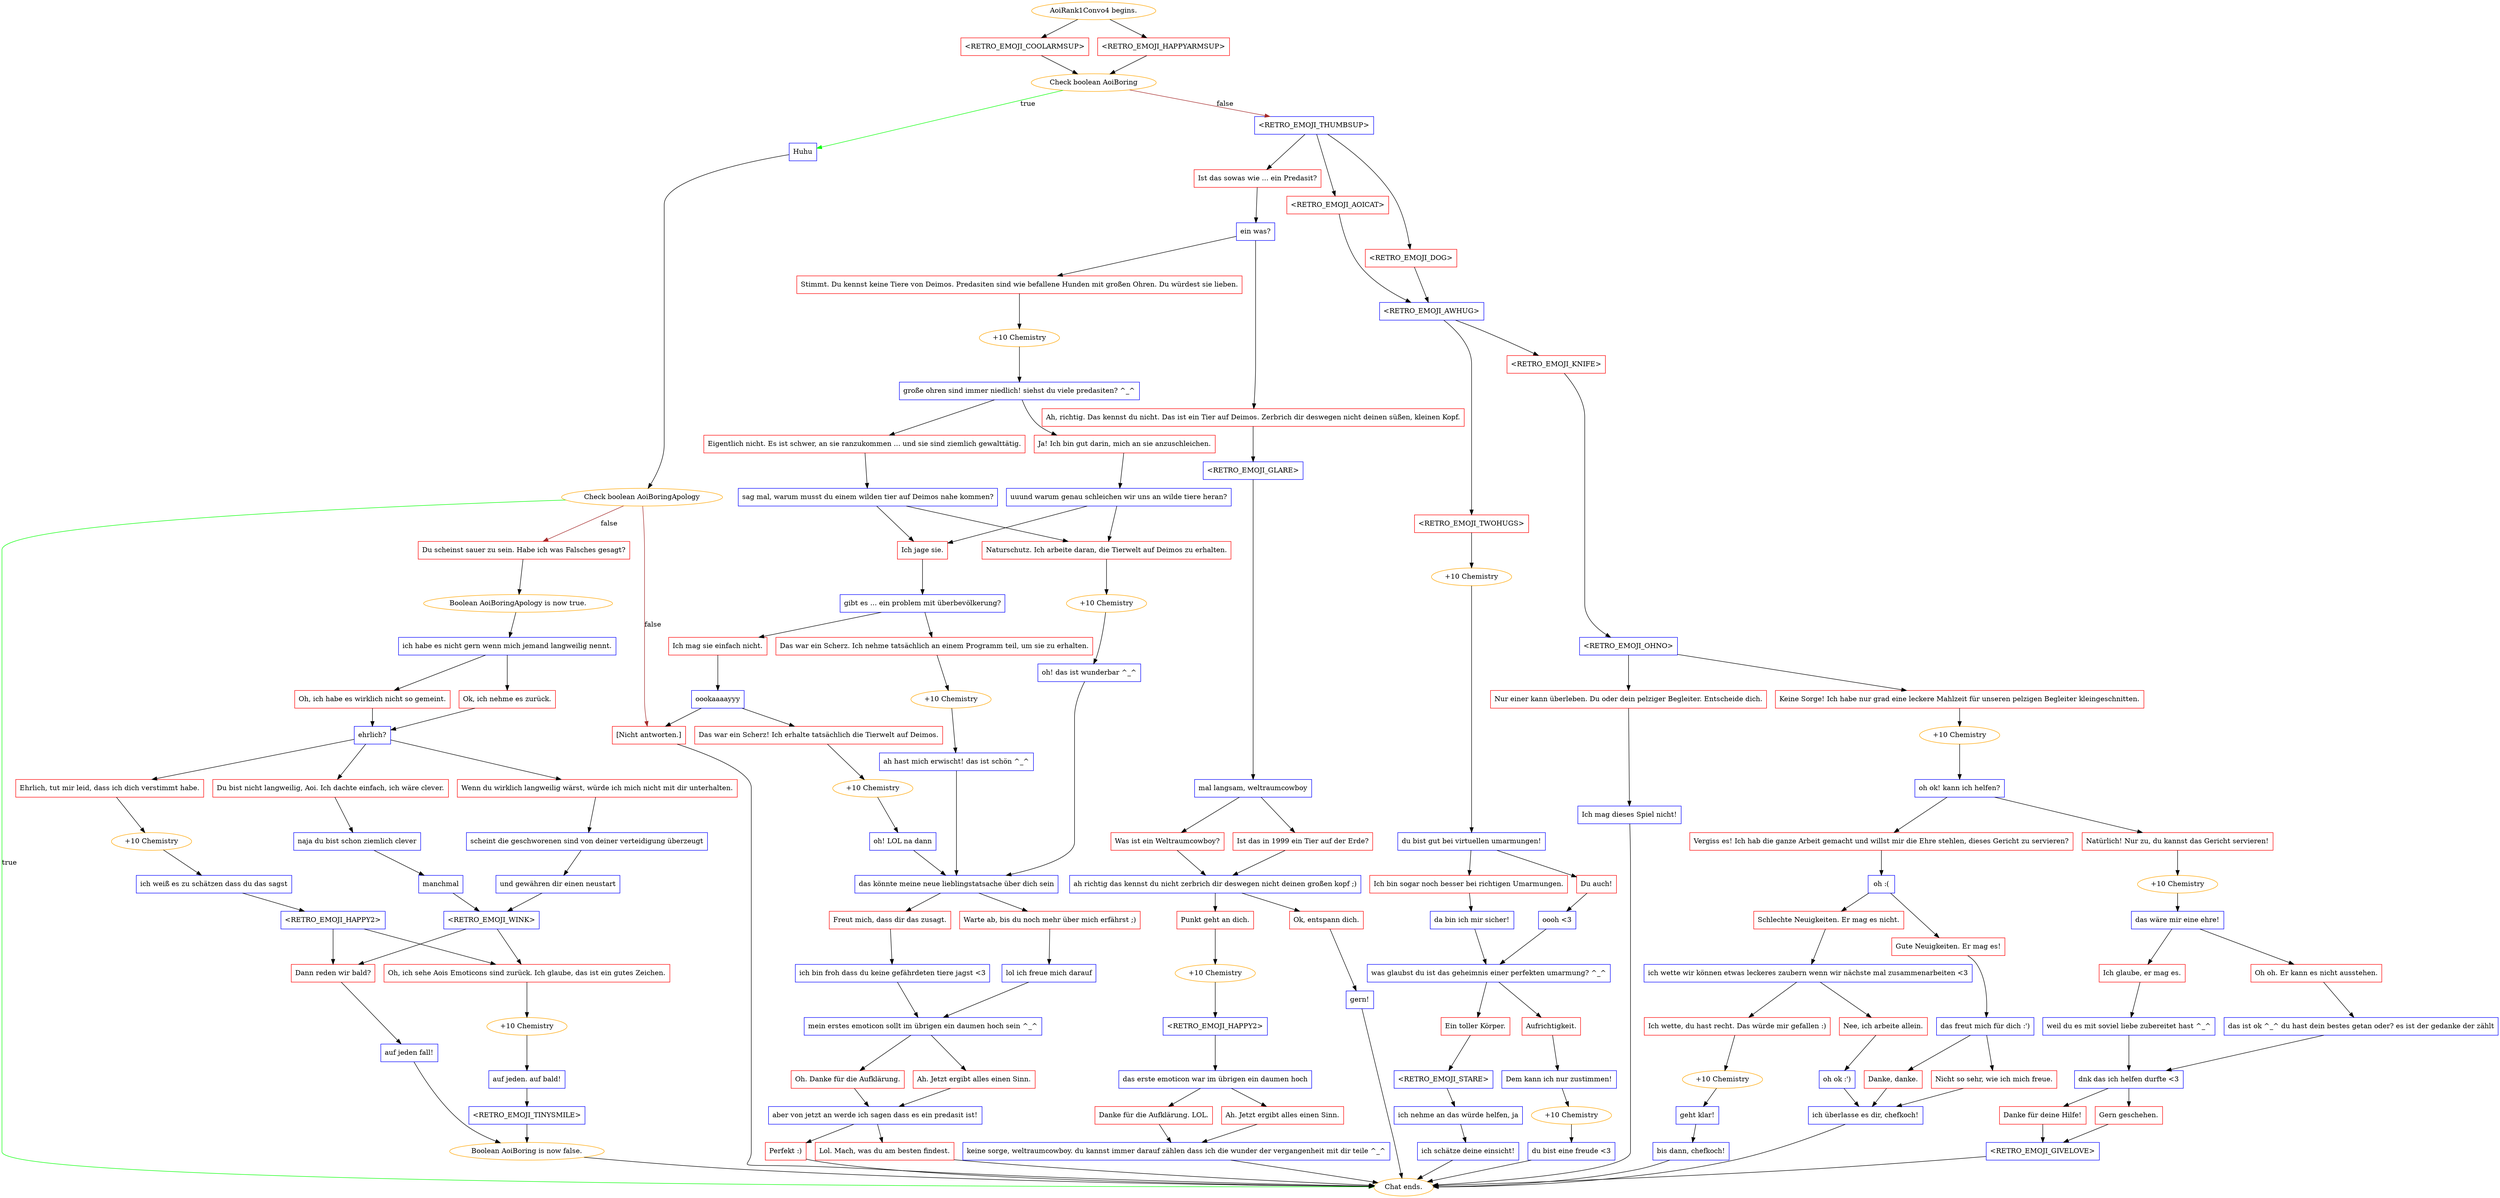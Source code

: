 digraph {
	"AoiRank1Convo4 begins." [color=orange];
		"AoiRank1Convo4 begins." -> j1116239077;
		"AoiRank1Convo4 begins." -> j1334370019;
	j1116239077 [label="<RETRO_EMOJI_COOLARMSUP>",shape=box,color=red];
		j1116239077 -> j3502165041;
	j1334370019 [label="<RETRO_EMOJI_HAPPYARMSUP>",shape=box,color=red];
		j1334370019 -> j3502165041;
	j3502165041 [label="Check boolean AoiBoring",color=orange];
		j3502165041 -> j1528616149 [label=true,color=green];
		j3502165041 -> j3765989599 [label=false,color=brown];
	j1528616149 [label="Huhu",shape=box,color=blue];
		j1528616149 -> j4267925097;
	j3765989599 [label="<RETRO_EMOJI_THUMBSUP>",shape=box,color=blue];
		j3765989599 -> j3210312731;
		j3765989599 -> j3577242513;
		j3765989599 -> j2643560838;
	j4267925097 [label="Check boolean AoiBoringApology",color=orange];
		j4267925097 -> "Chat ends." [label=true,color=green];
		j4267925097 -> j3127423088 [label=false,color=brown];
		j4267925097 -> j2595336394 [label=false,color=brown];
	j3210312731 [label="Ist das sowas wie ... ein Predasit?",shape=box,color=red];
		j3210312731 -> j110239915;
	j3577242513 [label="<RETRO_EMOJI_AOICAT>",shape=box,color=red];
		j3577242513 -> j442971118;
	j2643560838 [label="<RETRO_EMOJI_DOG>",shape=box,color=red];
		j2643560838 -> j442971118;
	"Chat ends." [color=orange];
	j3127423088 [label="Du scheinst sauer zu sein. Habe ich was Falsches gesagt?",shape=box,color=red];
		j3127423088 -> j3474169669;
	j2595336394 [label="[Nicht antworten.]",shape=box,color=red];
		j2595336394 -> "Chat ends.";
	j110239915 [label="ein was?",shape=box,color=blue];
		j110239915 -> j209909019;
		j110239915 -> j2957788412;
	j442971118 [label="<RETRO_EMOJI_AWHUG>",shape=box,color=blue];
		j442971118 -> j1003093546;
		j442971118 -> j565201493;
	j3474169669 [label="Boolean AoiBoringApology is now true.",color=orange];
		j3474169669 -> j2009564680;
	j209909019 [label="Stimmt. Du kennst keine Tiere von Deimos. Predasiten sind wie befallene Hunden mit großen Ohren. Du würdest sie lieben.",shape=box,color=red];
		j209909019 -> j729474627;
	j2957788412 [label="Ah, richtig. Das kennst du nicht. Das ist ein Tier auf Deimos. Zerbrich dir deswegen nicht deinen süßen, kleinen Kopf.",shape=box,color=red];
		j2957788412 -> j3658630478;
	j1003093546 [label="<RETRO_EMOJI_TWOHUGS>",shape=box,color=red];
		j1003093546 -> j2198804502;
	j565201493 [label="<RETRO_EMOJI_KNIFE>",shape=box,color=red];
		j565201493 -> j1895744563;
	j2009564680 [label="ich habe es nicht gern wenn mich jemand langweilig nennt.",shape=box,color=blue];
		j2009564680 -> j543025429;
		j2009564680 -> j1005359019;
	j729474627 [label="+10 Chemistry",color=orange];
		j729474627 -> j2518473934;
	j3658630478 [label="<RETRO_EMOJI_GLARE>",shape=box,color=blue];
		j3658630478 -> j3353810938;
	j2198804502 [label="+10 Chemistry",color=orange];
		j2198804502 -> j2881097742;
	j1895744563 [label="<RETRO_EMOJI_OHNO>",shape=box,color=blue];
		j1895744563 -> j3222558412;
		j1895744563 -> j3658775877;
	j543025429 [label="Oh, ich habe es wirklich nicht so gemeint.",shape=box,color=red];
		j543025429 -> j1715595650;
	j1005359019 [label="Ok, ich nehme es zurück.",shape=box,color=red];
		j1005359019 -> j1715595650;
	j2518473934 [label="große ohren sind immer niedlich! siehst du viele predasiten? ^_^",shape=box,color=blue];
		j2518473934 -> j3608397382;
		j2518473934 -> j2397365288;
	j3353810938 [label="mal langsam, weltraumcowboy",shape=box,color=blue];
		j3353810938 -> j1193129185;
		j3353810938 -> j3597589058;
	j2881097742 [label="du bist gut bei virtuellen umarmungen!",shape=box,color=blue];
		j2881097742 -> j3036329247;
		j2881097742 -> j1957746875;
	j3222558412 [label="Nur einer kann überleben. Du oder dein pelziger Begleiter. Entscheide dich.",shape=box,color=red];
		j3222558412 -> j3426807291;
	j3658775877 [label="Keine Sorge! Ich habe nur grad eine leckere Mahlzeit für unseren pelzigen Begleiter kleingeschnitten.",shape=box,color=red];
		j3658775877 -> j809848577;
	j1715595650 [label="ehrlich?",shape=box,color=blue];
		j1715595650 -> j3078869176;
		j1715595650 -> j3535078304;
		j1715595650 -> j1780581425;
	j3608397382 [label="Eigentlich nicht. Es ist schwer, an sie ranzukommen ... und sie sind ziemlich gewalttätig.",shape=box,color=red];
		j3608397382 -> j595715369;
	j2397365288 [label="Ja! Ich bin gut darin, mich an sie anzuschleichen.",shape=box,color=red];
		j2397365288 -> j870044189;
	j1193129185 [label="Was ist ein Weltraumcowboy?",shape=box,color=red];
		j1193129185 -> j3301267250;
	j3597589058 [label="Ist das in 1999 ein Tier auf der Erde?",shape=box,color=red];
		j3597589058 -> j3301267250;
	j3036329247 [label="Ich bin sogar noch besser bei richtigen Umarmungen.",shape=box,color=red];
		j3036329247 -> j2686339763;
	j1957746875 [label="Du auch!",shape=box,color=red];
		j1957746875 -> j1074666781;
	j3426807291 [label="Ich mag dieses Spiel nicht!",shape=box,color=blue];
		j3426807291 -> "Chat ends.";
	j809848577 [label="+10 Chemistry",color=orange];
		j809848577 -> j994232083;
	j3078869176 [label="Ehrlich, tut mir leid, dass ich dich verstimmt habe.",shape=box,color=red];
		j3078869176 -> j1659971342;
	j3535078304 [label="Du bist nicht langweilig, Aoi. Ich dachte einfach, ich wäre clever.",shape=box,color=red];
		j3535078304 -> j517054452;
	j1780581425 [label="Wenn du wirklich langweilig wärst, würde ich mich nicht mit dir unterhalten.",shape=box,color=red];
		j1780581425 -> j1175678159;
	j595715369 [label="sag mal, warum musst du einem wilden tier auf Deimos nahe kommen?",shape=box,color=blue];
		j595715369 -> j3722223416;
		j595715369 -> j4103682122;
	j870044189 [label="uuund warum genau schleichen wir uns an wilde tiere heran?",shape=box,color=blue];
		j870044189 -> j3722223416;
		j870044189 -> j4103682122;
	j3301267250 [label="ah richtig das kennst du nicht zerbrich dir deswegen nicht deinen großen kopf ;)",shape=box,color=blue];
		j3301267250 -> j245372548;
		j3301267250 -> j3938335257;
	j2686339763 [label="da bin ich mir sicher!",shape=box,color=blue];
		j2686339763 -> j3218673261;
	j1074666781 [label="oooh <3",shape=box,color=blue];
		j1074666781 -> j3218673261;
	j994232083 [label="oh ok! kann ich helfen?",shape=box,color=blue];
		j994232083 -> j353696904;
		j994232083 -> j1863842200;
	j1659971342 [label="+10 Chemistry",color=orange];
		j1659971342 -> j318536275;
	j517054452 [label="naja du bist schon ziemlich clever",shape=box,color=blue];
		j517054452 -> j4247237315;
	j1175678159 [label="scheint die geschworenen sind von deiner verteidigung überzeugt",shape=box,color=blue];
		j1175678159 -> j1431872570;
	j3722223416 [label="Ich jage sie.",shape=box,color=red];
		j3722223416 -> j2193159789;
	j4103682122 [label="Naturschutz. Ich arbeite daran, die Tierwelt auf Deimos zu erhalten.",shape=box,color=red];
		j4103682122 -> j3670874033;
	j245372548 [label="Punkt geht an dich.",shape=box,color=red];
		j245372548 -> j2367213537;
	j3938335257 [label="Ok, entspann dich.",shape=box,color=red];
		j3938335257 -> j223162204;
	j3218673261 [label="was glaubst du ist das geheimnis einer perfekten umarmung? ^_^",shape=box,color=blue];
		j3218673261 -> j2392235030;
		j3218673261 -> j2028967841;
	j353696904 [label="Vergiss es! Ich hab die ganze Arbeit gemacht und willst mir die Ehre stehlen, dieses Gericht zu servieren?",shape=box,color=red];
		j353696904 -> j2300110526;
	j1863842200 [label="Natürlich! Nur zu, du kannst das Gericht servieren!",shape=box,color=red];
		j1863842200 -> j1571121092;
	j318536275 [label="ich weiß es zu schätzen dass du das sagst",shape=box,color=blue];
		j318536275 -> j1572157123;
	j4247237315 [label="manchmal",shape=box,color=blue];
		j4247237315 -> j3818934539;
	j1431872570 [label="und gewähren dir einen neustart",shape=box,color=blue];
		j1431872570 -> j3818934539;
	j2193159789 [label="gibt es ... ein problem mit überbevölkerung?",shape=box,color=blue];
		j2193159789 -> j3160087835;
		j2193159789 -> j806048323;
	j3670874033 [label="+10 Chemistry",color=orange];
		j3670874033 -> j4057286501;
	j2367213537 [label="+10 Chemistry",color=orange];
		j2367213537 -> j173246676;
	j223162204 [label="gern!",shape=box,color=blue];
		j223162204 -> "Chat ends.";
	j2392235030 [label="Ein toller Körper.",shape=box,color=red];
		j2392235030 -> j1825990298;
	j2028967841 [label="Aufrichtigkeit.",shape=box,color=red];
		j2028967841 -> j2966825553;
	j2300110526 [label="oh :(",shape=box,color=blue];
		j2300110526 -> j806954222;
		j2300110526 -> j3550145380;
	j1571121092 [label="+10 Chemistry",color=orange];
		j1571121092 -> j1400396931;
	j1572157123 [label="<RETRO_EMOJI_HAPPY2>",shape=box,color=blue];
		j1572157123 -> j2616330277;
		j1572157123 -> j3329462205;
	j3818934539 [label="<RETRO_EMOJI_WINK>",shape=box,color=blue];
		j3818934539 -> j2616330277;
		j3818934539 -> j3329462205;
	j3160087835 [label="Ich mag sie einfach nicht.",shape=box,color=red];
		j3160087835 -> j347111986;
	j806048323 [label="Das war ein Scherz. Ich nehme tatsächlich an einem Programm teil, um sie zu erhalten.",shape=box,color=red];
		j806048323 -> j2979577091;
	j4057286501 [label="oh! das ist wunderbar ^_^",shape=box,color=blue];
		j4057286501 -> j2071216424;
	j173246676 [label="<RETRO_EMOJI_HAPPY2>",shape=box,color=blue];
		j173246676 -> j4223203162;
	j1825990298 [label="<RETRO_EMOJI_STARE>",shape=box,color=blue];
		j1825990298 -> j3102383015;
	j2966825553 [label="Dem kann ich nur zustimmen!",shape=box,color=blue];
		j2966825553 -> j174354011;
	j806954222 [label="Schlechte Neuigkeiten. Er mag es nicht.",shape=box,color=red];
		j806954222 -> j541248262;
	j3550145380 [label="Gute Neuigkeiten. Er mag es!",shape=box,color=red];
		j3550145380 -> j1069143148;
	j1400396931 [label="das wäre mir eine ehre!",shape=box,color=blue];
		j1400396931 -> j3560812753;
		j1400396931 -> j2377054020;
	j2616330277 [label="Dann reden wir bald?",shape=box,color=red];
		j2616330277 -> j1062198054;
	j3329462205 [label="Oh, ich sehe Aois Emoticons sind zurück. Ich glaube, das ist ein gutes Zeichen.",shape=box,color=red];
		j3329462205 -> j1483883800;
	j347111986 [label="oookaaaayyy",shape=box,color=blue];
		j347111986 -> j3567153741;
		j347111986 -> j2595336394;
	j2979577091 [label="+10 Chemistry",color=orange];
		j2979577091 -> j4193966383;
	j2071216424 [label="das könnte meine neue lieblingstatsache über dich sein",shape=box,color=blue];
		j2071216424 -> j3270989326;
		j2071216424 -> j2043483329;
	j4223203162 [label="das erste emoticon war im übrigen ein daumen hoch",shape=box,color=blue];
		j4223203162 -> j2126612003;
		j4223203162 -> j2022731452;
	j3102383015 [label="ich nehme an das würde helfen, ja",shape=box,color=blue];
		j3102383015 -> j2513730239;
	j174354011 [label="+10 Chemistry",color=orange];
		j174354011 -> j1275945653;
	j541248262 [label="ich wette wir können etwas leckeres zaubern wenn wir nächste mal zusammenarbeiten <3",shape=box,color=blue];
		j541248262 -> j1335207967;
		j541248262 -> j3521343108;
	j1069143148 [label="das freut mich für dich :')",shape=box,color=blue];
		j1069143148 -> j4055237381;
		j1069143148 -> j3823647190;
	j3560812753 [label="Ich glaube, er mag es.",shape=box,color=red];
		j3560812753 -> j256258858;
	j2377054020 [label="Oh oh. Er kann es nicht ausstehen.",shape=box,color=red];
		j2377054020 -> j975289192;
	j1062198054 [label="auf jeden fall!",shape=box,color=blue];
		j1062198054 -> j2581611291;
	j1483883800 [label="+10 Chemistry",color=orange];
		j1483883800 -> j858182796;
	j3567153741 [label="Das war ein Scherz! Ich erhalte tatsächlich die Tierwelt auf Deimos.",shape=box,color=red];
		j3567153741 -> j1443974790;
	j4193966383 [label="ah hast mich erwischt! das ist schön ^_^",shape=box,color=blue];
		j4193966383 -> j2071216424;
	j3270989326 [label="Freut mich, dass dir das zusagt.",shape=box,color=red];
		j3270989326 -> j242003221;
	j2043483329 [label="Warte ab, bis du noch mehr über mich erfährst ;)",shape=box,color=red];
		j2043483329 -> j1884031721;
	j2126612003 [label="Danke für die Aufklärung. LOL.",shape=box,color=red];
		j2126612003 -> j2409792782;
	j2022731452 [label="Ah. Jetzt ergibt alles einen Sinn.",shape=box,color=red];
		j2022731452 -> j2409792782;
	j2513730239 [label="ich schätze deine einsicht!",shape=box,color=blue];
		j2513730239 -> "Chat ends.";
	j1275945653 [label="du bist eine freude <3",shape=box,color=blue];
		j1275945653 -> "Chat ends.";
	j1335207967 [label="Ich wette, du hast recht. Das würde mir gefallen :)",shape=box,color=red];
		j1335207967 -> j3947987800;
	j3521343108 [label="Nee, ich arbeite allein.",shape=box,color=red];
		j3521343108 -> j787450470;
	j4055237381 [label="Danke, danke.",shape=box,color=red];
		j4055237381 -> j3611641621;
	j3823647190 [label="Nicht so sehr, wie ich mich freue.",shape=box,color=red];
		j3823647190 -> j3611641621;
	j256258858 [label="weil du es mit soviel liebe zubereitet hast ^_^",shape=box,color=blue];
		j256258858 -> j2099939252;
	j975289192 [label="das ist ok ^_^ du hast dein bestes getan oder? es ist der gedanke der zählt",shape=box,color=blue];
		j975289192 -> j2099939252;
	j2581611291 [label="Boolean AoiBoring is now false.",color=orange];
		j2581611291 -> "Chat ends.";
	j858182796 [label="auf jeden. auf bald!",shape=box,color=blue];
		j858182796 -> j153386734;
	j1443974790 [label="+10 Chemistry",color=orange];
		j1443974790 -> j3934391720;
	j242003221 [label="ich bin froh dass du keine gefährdeten tiere jagst <3",shape=box,color=blue];
		j242003221 -> j676720971;
	j1884031721 [label="lol ich freue mich darauf",shape=box,color=blue];
		j1884031721 -> j676720971;
	j2409792782 [label="keine sorge, weltraumcowboy. du kannst immer darauf zählen dass ich die wunder der vergangenheit mit dir teile ^_^",shape=box,color=blue];
		j2409792782 -> "Chat ends.";
	j3947987800 [label="+10 Chemistry",color=orange];
		j3947987800 -> j4064360787;
	j787450470 [label="oh ok :')",shape=box,color=blue];
		j787450470 -> j3611641621;
	j3611641621 [label="ich überlasse es dir, chefkoch!",shape=box,color=blue];
		j3611641621 -> "Chat ends.";
	j2099939252 [label="dnk das ich helfen durfte <3",shape=box,color=blue];
		j2099939252 -> j461753791;
		j2099939252 -> j201542606;
	j153386734 [label="<RETRO_EMOJI_TINYSMILE>",shape=box,color=blue];
		j153386734 -> j2581611291;
	j3934391720 [label="oh! LOL na dann",shape=box,color=blue];
		j3934391720 -> j2071216424;
	j676720971 [label="mein erstes emoticon sollt im übrigen ein daumen hoch sein ^_^",shape=box,color=blue];
		j676720971 -> j85866899;
		j676720971 -> j3550922264;
	j4064360787 [label="geht klar!",shape=box,color=blue];
		j4064360787 -> j1695040173;
	j461753791 [label="Danke für deine Hilfe!",shape=box,color=red];
		j461753791 -> j3455463371;
	j201542606 [label="Gern geschehen.",shape=box,color=red];
		j201542606 -> j3455463371;
	j85866899 [label="Oh. Danke für die Aufklärung.",shape=box,color=red];
		j85866899 -> j2749726931;
	j3550922264 [label="Ah. Jetzt ergibt alles einen Sinn.",shape=box,color=red];
		j3550922264 -> j2749726931;
	j1695040173 [label="bis dann, chefkoch!",shape=box,color=blue];
		j1695040173 -> "Chat ends.";
	j3455463371 [label="<RETRO_EMOJI_GIVELOVE>",shape=box,color=blue];
		j3455463371 -> "Chat ends.";
	j2749726931 [label="aber von jetzt an werde ich sagen dass es ein predasit ist!",shape=box,color=blue];
		j2749726931 -> j4051620273;
		j2749726931 -> j3153468298;
	j4051620273 [label="Perfekt :)",shape=box,color=red];
		j4051620273 -> "Chat ends.";
	j3153468298 [label="Lol. Mach, was du am besten findest.",shape=box,color=red];
		j3153468298 -> "Chat ends.";
}